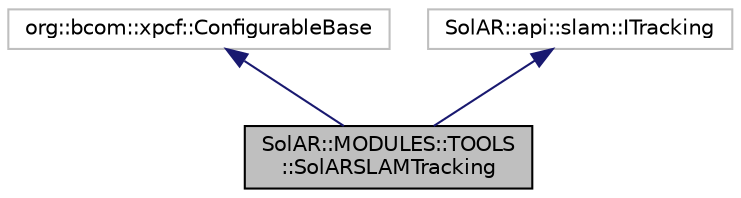 digraph "SolAR::MODULES::TOOLS::SolARSLAMTracking"
{
 // LATEX_PDF_SIZE
  edge [fontname="Helvetica",fontsize="10",labelfontname="Helvetica",labelfontsize="10"];
  node [fontname="Helvetica",fontsize="10",shape=record];
  Node1 [label="SolAR::MODULES::TOOLS\l::SolARSLAMTracking",height=0.2,width=0.4,color="black", fillcolor="grey75", style="filled", fontcolor="black",tooltip="SLAM tracking task. UUID: c45da19d-9637-48b6-ab52-33d3f0af6f72"];
  Node2 -> Node1 [dir="back",color="midnightblue",fontsize="10",style="solid",fontname="Helvetica"];
  Node2 [label="org::bcom::xpcf::ConfigurableBase",height=0.2,width=0.4,color="grey75", fillcolor="white", style="filled",tooltip=" "];
  Node3 -> Node1 [dir="back",color="midnightblue",fontsize="10",style="solid",fontname="Helvetica"];
  Node3 [label="SolAR::api::slam::ITracking",height=0.2,width=0.4,color="grey75", fillcolor="white", style="filled",tooltip=" "];
}
